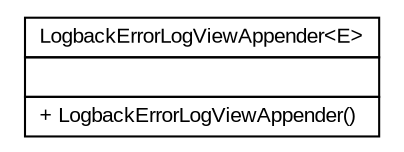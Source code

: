 #!/usr/local/bin/dot
#
# Class diagram 
# Generated by UMLGraph version R5_6-24-gf6e263 (http://www.umlgraph.org/)
#

digraph G {
	edge [fontname="arial",fontsize=10,labelfontname="arial",labelfontsize=10];
	node [fontname="arial",fontsize=10,shape=plaintext];
	nodesep=0.25;
	ranksep=0.5;
	// gov.sandia.cf.logger.LogbackErrorLogViewAppender<E>
	c12074 [label=<<table title="gov.sandia.cf.logger.LogbackErrorLogViewAppender" border="0" cellborder="1" cellspacing="0" cellpadding="2" port="p" href="./LogbackErrorLogViewAppender.html">
		<tr><td><table border="0" cellspacing="0" cellpadding="1">
<tr><td align="center" balign="center"> LogbackErrorLogViewAppender&lt;E&gt; </td></tr>
		</table></td></tr>
		<tr><td><table border="0" cellspacing="0" cellpadding="1">
<tr><td align="left" balign="left">  </td></tr>
		</table></td></tr>
		<tr><td><table border="0" cellspacing="0" cellpadding="1">
<tr><td align="left" balign="left"> + LogbackErrorLogViewAppender() </td></tr>
		</table></td></tr>
		</table>>, URL="./LogbackErrorLogViewAppender.html", fontname="arial", fontcolor="black", fontsize=10.0];
}

